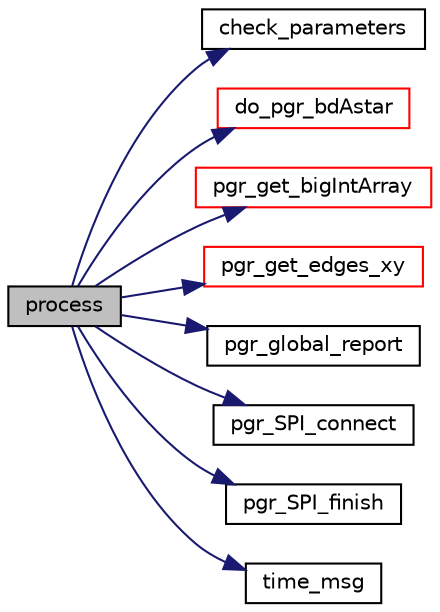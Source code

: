 digraph "process"
{
  edge [fontname="Helvetica",fontsize="10",labelfontname="Helvetica",labelfontsize="10"];
  node [fontname="Helvetica",fontsize="10",shape=record];
  rankdir="LR";
  Node50 [label="process",height=0.2,width=0.4,color="black", fillcolor="grey75", style="filled", fontcolor="black"];
  Node50 -> Node51 [color="midnightblue",fontsize="10",style="solid",fontname="Helvetica"];
  Node51 [label="check_parameters",height=0.2,width=0.4,color="black", fillcolor="white", style="filled",URL="$check__parameters_8c.html#a9b179d766a96381033bc243068a2b880"];
  Node50 -> Node52 [color="midnightblue",fontsize="10",style="solid",fontname="Helvetica"];
  Node52 [label="do_pgr_bdAstar",height=0.2,width=0.4,color="red", fillcolor="white", style="filled",URL="$bdAstar__driver_8cpp.html#af70575109db45df27a9f869374078621"];
  Node50 -> Node75 [color="midnightblue",fontsize="10",style="solid",fontname="Helvetica"];
  Node75 [label="pgr_get_bigIntArray",height=0.2,width=0.4,color="red", fillcolor="white", style="filled",URL="$arrays__input_8c.html#a8b3b624e84ed449440408d11251384c1",tooltip="enforces the input array to be NOT empty "];
  Node50 -> Node78 [color="midnightblue",fontsize="10",style="solid",fontname="Helvetica"];
  Node78 [label="pgr_get_edges_xy",height=0.2,width=0.4,color="red", fillcolor="white", style="filled",URL="$edges__input_8c.html#a68e9476cc43d0bcc87a9f60734f76b38",tooltip="Edges with x, y vertices values. "];
  Node50 -> Node93 [color="midnightblue",fontsize="10",style="solid",fontname="Helvetica"];
  Node93 [label="pgr_global_report",height=0.2,width=0.4,color="black", fillcolor="white", style="filled",URL="$e__report_8c.html#aa7833fe4baf65aa901e1129575e7deb2",tooltip="notice & error "];
  Node50 -> Node94 [color="midnightblue",fontsize="10",style="solid",fontname="Helvetica"];
  Node94 [label="pgr_SPI_connect",height=0.2,width=0.4,color="black", fillcolor="white", style="filled",URL="$postgres__connection_8c.html#aef5deb780b1cf78c56b1794ab826ac64"];
  Node50 -> Node95 [color="midnightblue",fontsize="10",style="solid",fontname="Helvetica"];
  Node95 [label="pgr_SPI_finish",height=0.2,width=0.4,color="black", fillcolor="white", style="filled",URL="$postgres__connection_8c.html#ae36e7862564b5e72c25c9e26ae8e355f"];
  Node50 -> Node77 [color="midnightblue",fontsize="10",style="solid",fontname="Helvetica"];
  Node77 [label="time_msg",height=0.2,width=0.4,color="black", fillcolor="white", style="filled",URL="$time__msg_8c.html#a989d9723eb6d9be4cbf1214136286dbe"];
}
